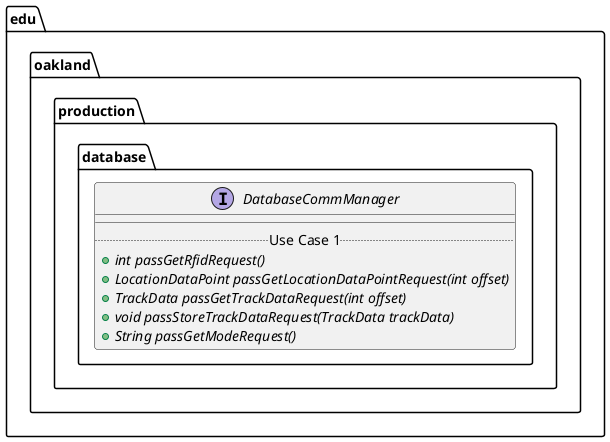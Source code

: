 @startuml DatabaseCommManager

package edu.oakland.production.database {
    interface DatabaseCommManager {
        __
        .. Use Case 1 ..
        {abstract} + int passGetRfidRequest()
        {abstract} + LocationDataPoint passGetLocationDataPointRequest(int offset)
        {abstract} + TrackData passGetTrackDataRequest(int offset)
        {abstract} + void passStoreTrackDataRequest(TrackData trackData)
        {abstract} + String passGetModeRequest()
    }
}

@enduml